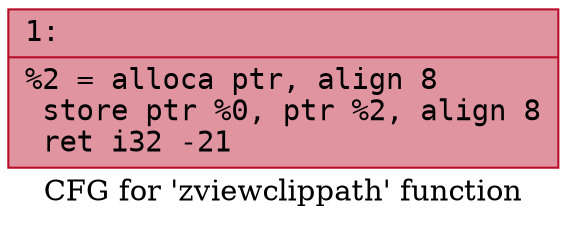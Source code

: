 digraph "CFG for 'zviewclippath' function" {
	label="CFG for 'zviewclippath' function";

	Node0x6000030d6990 [shape=record,color="#b70d28ff", style=filled, fillcolor="#b70d2870" fontname="Courier",label="{1:\l|  %2 = alloca ptr, align 8\l  store ptr %0, ptr %2, align 8\l  ret i32 -21\l}"];
}
